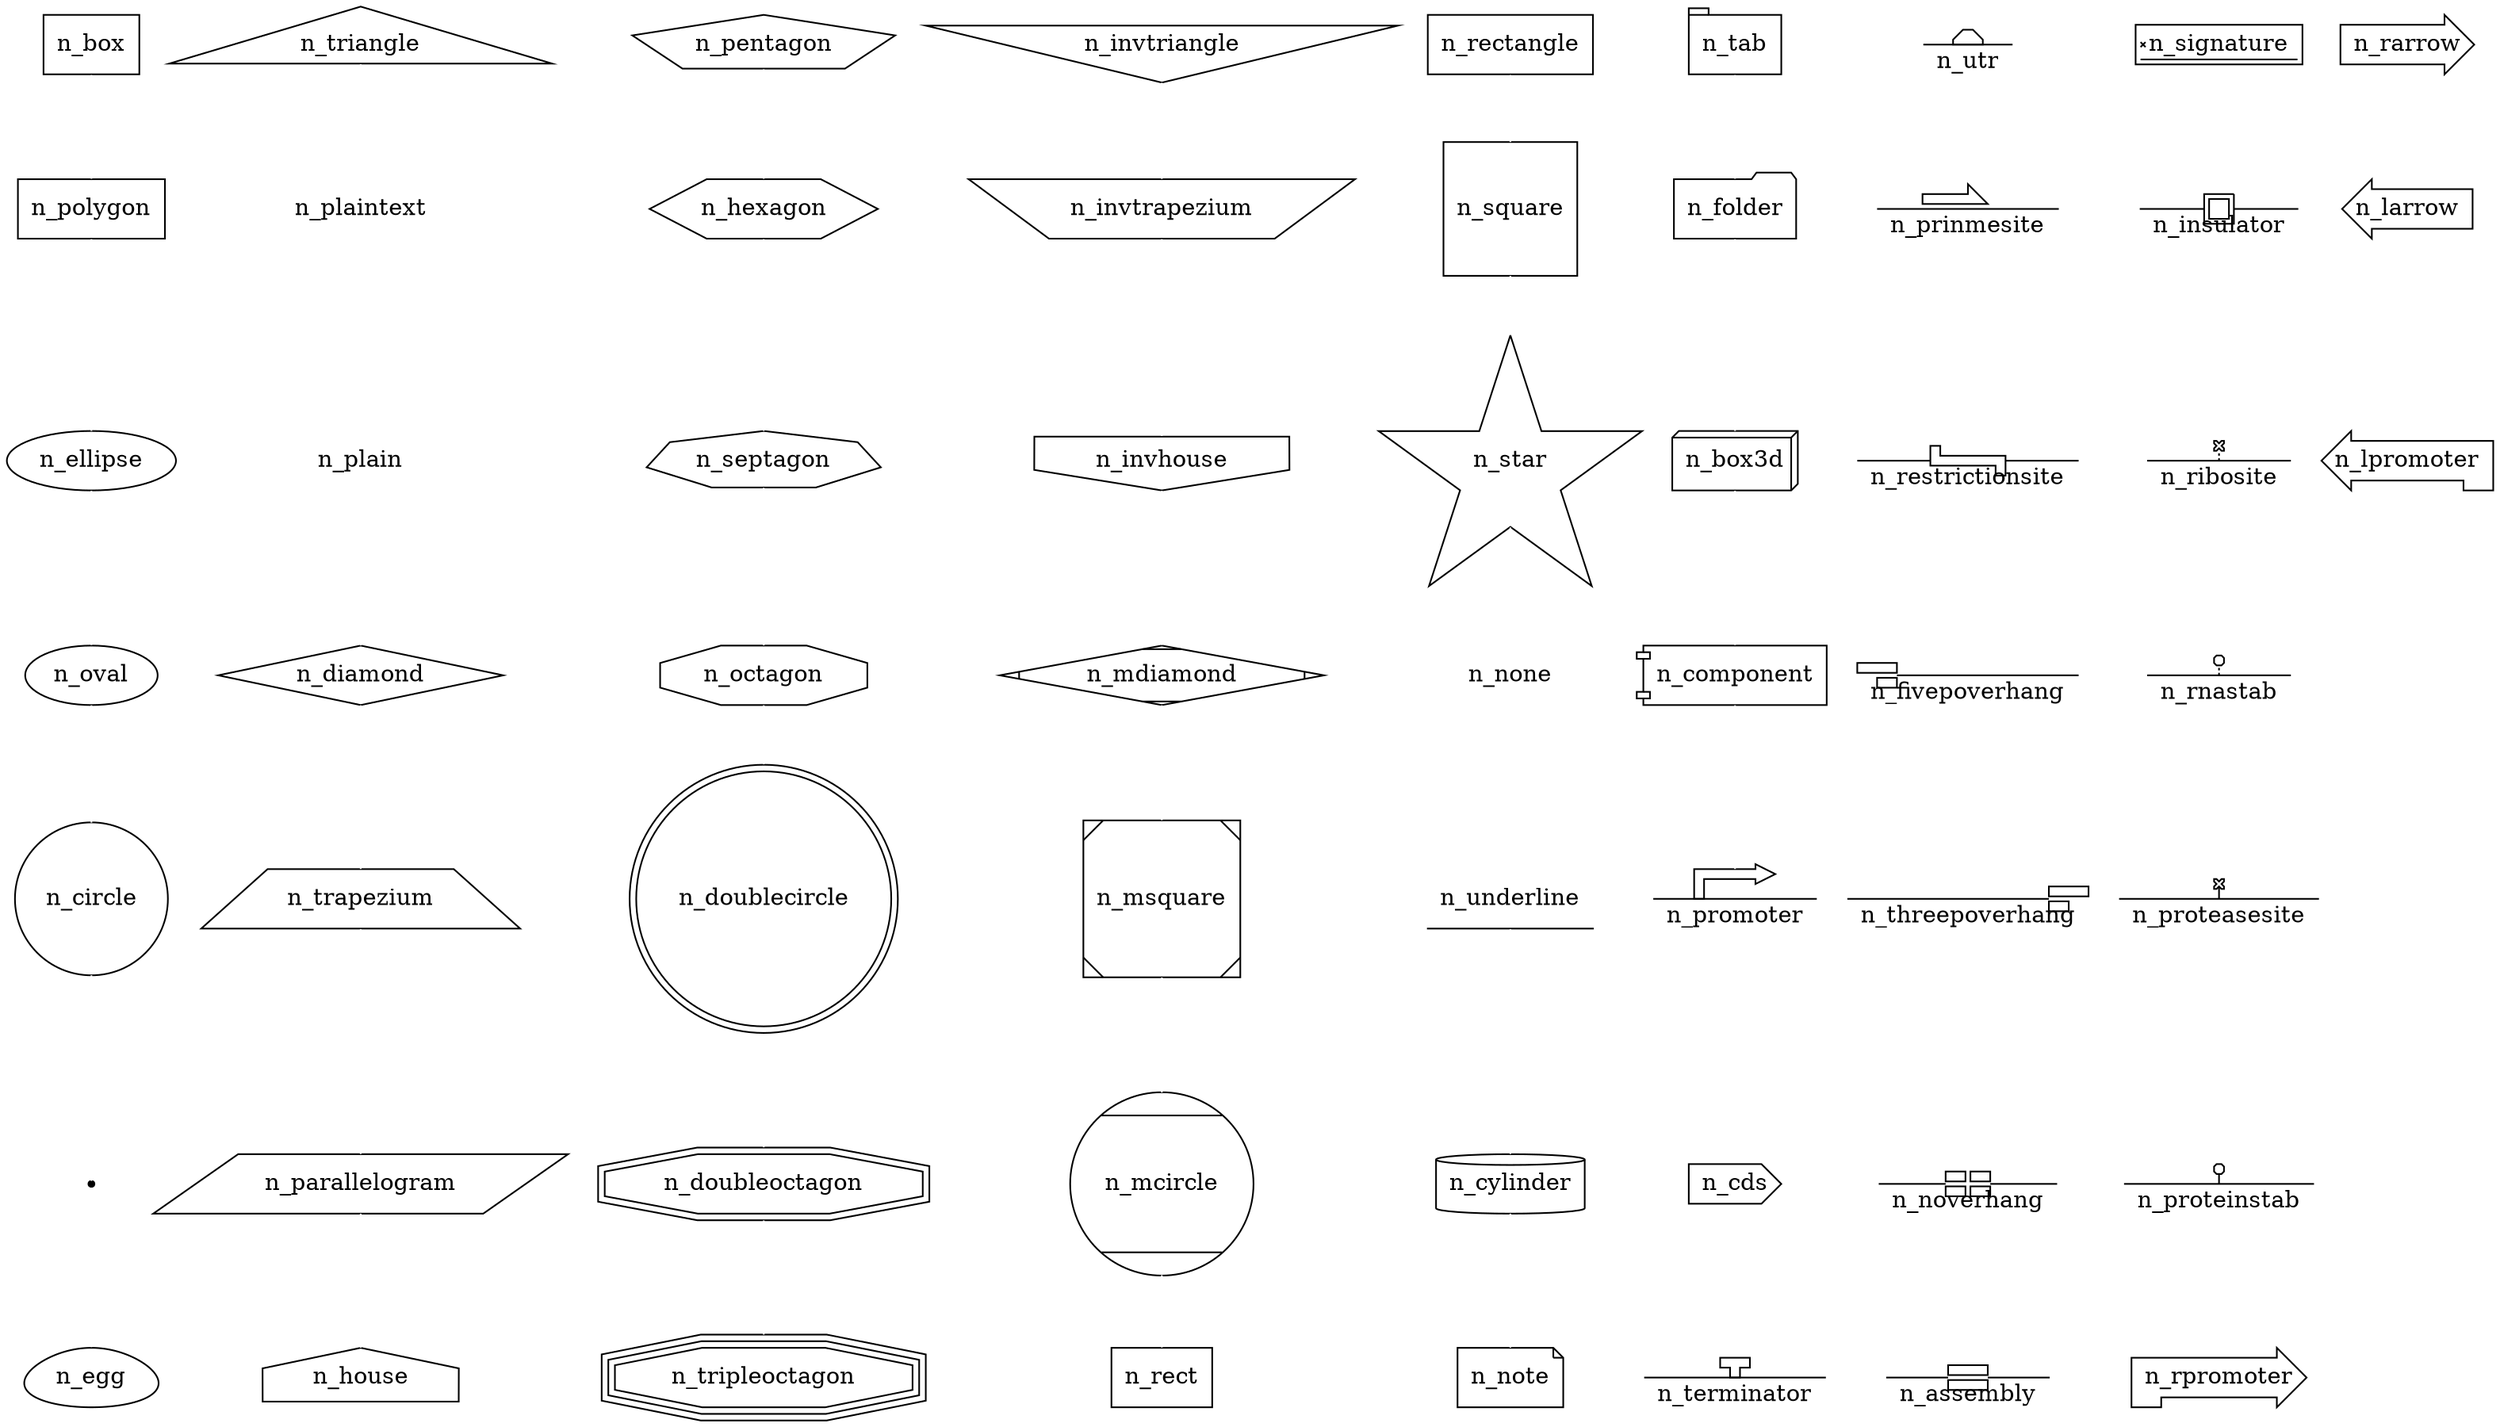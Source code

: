 
// sample.dot
/* based on https://stackoverflow.com/questions/69219420/css-stylesheets-in-graphviz */

graph sample {
    stylesheet="sample.css"
	color=white;
// Nodes
    n_box 				[shape=box];
	n_polygon 			[shape=polygon];
	n_ellipse 			[shape=ellipse]; 
	n_oval 				[shape=oval];
    n_circle			[shape=circle        ];
	n_point				[shape=point;   labelloc="b"     ];
	n_egg				[shape=egg           ];
	n_triangle			[shape=triangle      ]; 
	n_plaintext			[shape=plaintext     ];
	n_plain 			[shape=plain         ];
	n_diamond 			[shape=diamond       ];
	n_trapezium			[shape=trapezium     ];
	n_parallelogram 	[shape=parallelogram ];
	n_house				[shape=house         ];
	n_pentagon			[shape=pentagon      ];
	n_hexagon			[shape=hexagon       ];
	n_septagon			[shape=septagon      ];
	n_octagon 			[shape=octagon       ];
	n_doublecircle 		[shape=doublecircle  ];
	n_doubleoctagon 	[shape=doubleoctagon ];
	n_tripleoctagon 	[shape=tripleoctagon   ];
	n_invtriangle		[shape=invtriangle     ];
	n_invtrapezium		[shape=invtrapezium    ];
	n_invhouse			[shape=invhouse        ];
	n_mdiamond			[shape=Mdiamond        ];
	n_msquare			[shape=Msquare         ];
	n_mcircle			[shape=Mcircle         ];
	n_rect				[shape=rect            ];
	n_rectangle			[shape=rectangle       ];
	n_square			[shape=square          ];
	n_star				[shape=star            ];
	n_none				[shape=none            ];
	n_underline			[shape=underline       ];
	n_cylinder			[shape=cylinder        ];
	n_note				[shape=note            ];
	n_tab				[shape=tab             ];
	n_folder			[shape=folder          ];
	n_box3d				[shape=box3d           ];
	n_component			[shape=component       ];
	n_promoter			[shape=promoter ;labelloc="b"       ];
	n_cds				[shape=cds            ; ];
	n_terminator		[shape=terminator     ;labelloc="b" ];
	n_utr				[shape=utr            ;labelloc="b" ];
	n_prinmesite		[shape=primersite     ;labelloc="b" ];
	n_restrictionsite	[shape=restrictionsite;labelloc="b" ];
	n_fivepoverhang		[shape=fivepoverhang  ;labelloc="b" ];
	n_threepoverhang	[shape=threepoverhang ;labelloc="b" ];
	n_noverhang			[shape=noverhang      ;labelloc="b" ];
	n_assembly			[shape=assembly       ;labelloc="b" ];
	n_signature			[shape=signature       ];
	n_insulator			[shape=insulator      ;labelloc="b" ];
	n_ribosite			[shape=ribosite       ;labelloc="b" ];
	n_rnastab			[shape=rnastab        ;labelloc="b" ];
	n_proteasesite		[shape=proteasesite   ;labelloc="b" ];
	n_proteinstab		[shape=proteinstab    ;labelloc="b" ];
	n_rpromoter			[shape=rpromoter       ];
	n_rarrow			[shape=rarrow          ];
	n_larrow			[shape=larrow          ];
	n_lpromoter			[shape=lpromoter       ];
	n_box -- n_polygon [ color = white];
	n_polygon -- n_ellipse [ color = white];
	n_ellipse --n_oval [ color = white] ;
	n_oval --   n_circle [ color = white] ;
    n_circle -- n_point	 [ color = white] ;
    n_point --  n_egg	 [ color = white] ;
    n_triangle		-- n_plaintext		 [ color = white] ;	
    n_plaintext		-- n_plain 		     [ color = white] ;
    n_plain 		-- n_diamond 		 [ color = white] ;
    n_diamond 		-- n_trapezium		 [ color = white] ;
    n_trapezium		-- n_parallelogram   [ color = white] ;
    n_parallelogram -- n_house			 [ color = white] ;
	n_pentagon		-- n_hexagon		 [ color = white] ;
	n_hexagon		-- n_septagon		 [ color = white] ;	   
    n_septagon		-- n_octagon 		 [ color = white] ;
	n_octagon 		-- n_doublecircle 	 [ color = white] ;  
    n_doublecircle 	-- n_doubleoctagon   [ color = white] ;
    n_doubleoctagon -- n_tripleoctagon   [ color = white] ;
	n_invtriangle	-- n_invtrapezium	 [ color = white] ;
    n_invtrapezium	-- n_invhouse		 [ color = white] ;
    n_invhouse		-- n_mdiamond		 [ color = white] ;
    n_mdiamond		-- n_msquare		 [ color = white] ;
    n_msquare		-- n_mcircle		 [ color = white] ;
    n_mcircle		-- n_rect			 [ color = white] ;
    n_rectangle		-- n_square		 [ color = white] ;		
    n_square		-- n_star		 [ color = white] ;
    n_star			-- n_none		 [ color = white] ;
    n_none			-- n_underline	 [ color = white] ;
    n_underline		-- n_cylinder	 [ color = white] ;
    n_cylinder		-- n_note		 [ color = white] ;
    n_tab			-- n_folder		[ color = white] ;		 
    n_folder	    -- n_box3d		[ color = white] ;
    n_box3d		    -- n_component	[ color = white] ;
    n_component	    -- n_promoter	[ color = white] ;
    n_promoter	    -- n_cds		[ color = white] ;
    n_cds		    -- n_terminator [ color = white] ;
	n_utr				-- n_prinmesite		    [ color = white] ;
	n_prinmesite		-- n_restrictionsite	 [ color = white] ;
	n_restrictionsite	-- n_fivepoverhang		[ color = white] ;
	n_fivepoverhang		-- n_threepoverhang	    [ color = white] ;
	n_threepoverhang	-- n_noverhang			[ color = white] ;
	n_noverhang			-- n_assembly			[ color = white] ;
		n_signature		-- n_insulator		[ color = white] ;	
	n_insulator		-- n_ribosite		[ color = white] ;	
	n_ribosite		-- n_rnastab		[ color = white] ;	
	n_rnastab		-- n_proteasesite	[ color = white] ;	
	n_proteasesite	-- n_proteinstab	[ color = white] ;	
	n_proteinstab	-- n_rpromoter		[ color = white] ;	
    n_rarrow	-- n_larrow		[ color = white] ;
    n_larrow	-- n_lpromoter			[ color = white] ;

}	